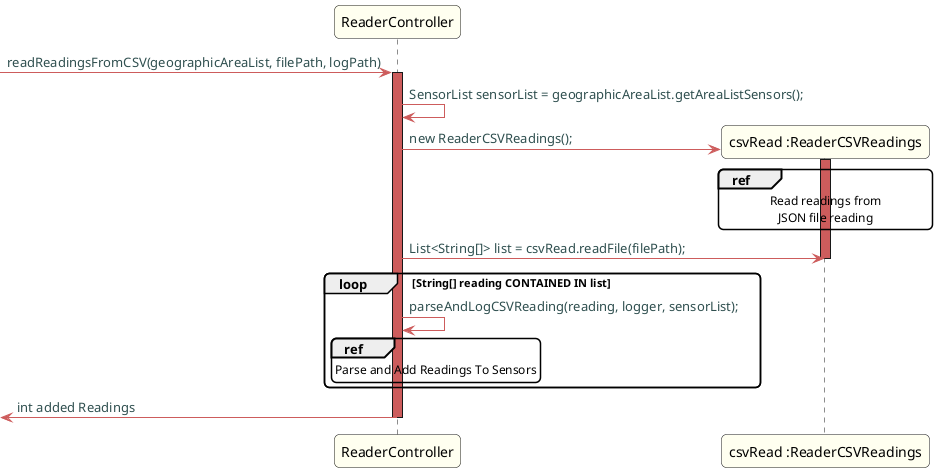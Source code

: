 @startuml

skinparam titleBorderRoundCorner 10
skinparam titleBorderThickness 3
skinparam titleBorderColor indianred
skinparam titleBackgroundColor ivory
skinparam FontName quicksand

skinparam actor {
  BorderColor indianred
  }

skinparam sequence {
  LifeLineBackgroundColor indianred
  ParticipantBackgroundColor ivory
}

skinparam roundcorner 10

skinparam component {
  arrowThickness 1
  ArrowFontName Verdana
  ArrowColor indianred
  ArrowFontColor darkslategrey
}




-> ReaderController: readReadingsFromCSV(geographicAreaList, filePath, logPath)
activate ReaderController

ReaderController -> ReaderController: SensorList sensorList = geographicAreaList.getAreaListSensors();
create "csvRead :ReaderCSVReadings"
ReaderController -> "csvRead :ReaderCSVReadings": new ReaderCSVReadings();
activate "csvRead :ReaderCSVReadings"
ref over "csvRead :ReaderCSVReadings"
Read readings from
JSON file reading
end ref
ReaderController -> "csvRead :ReaderCSVReadings": List<String[]> list = csvRead.readFile(filePath);

deactivate "csvRead :ReaderCSVReadings"

loop  String[] reading CONTAINED IN list
ReaderController -> ReaderController: parseAndLogCSVReading(reading, logger, sensorList);
ref over ReaderController
Parse and Add Readings To Sensors
end ref

end

<- ReaderController: int added Readings
deactivate "ReaderController"

@enduml